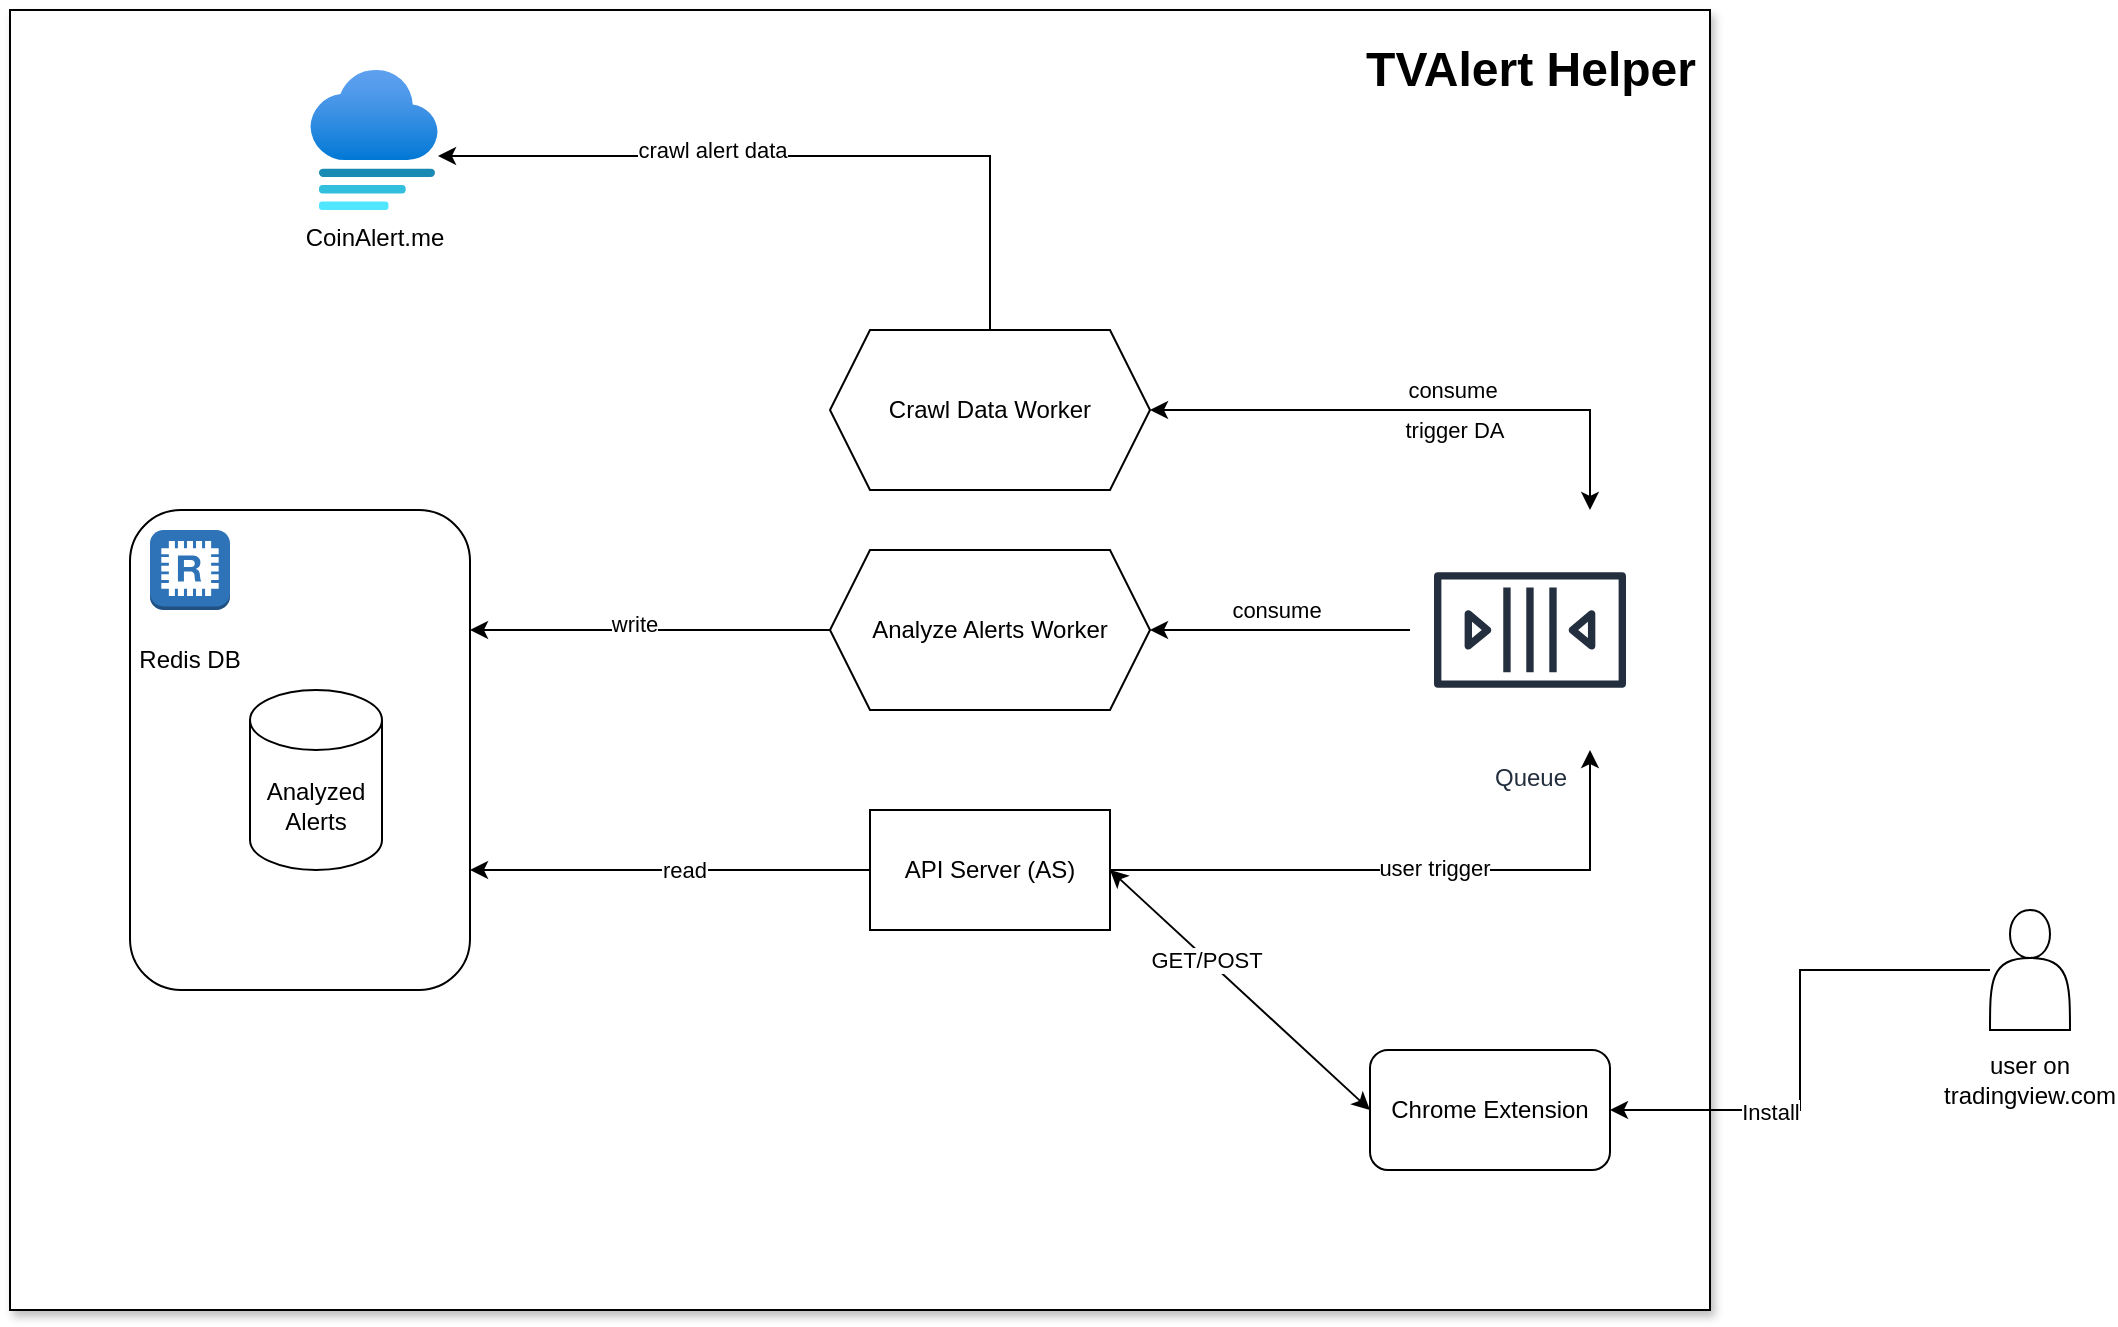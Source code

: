 <mxfile version="22.1.21" type="github">
  <diagram id="uRI4BPjh-oSYJNO2jy94" name="Page-1">
    <mxGraphModel dx="2172" dy="1515" grid="1" gridSize="10" guides="1" tooltips="1" connect="1" arrows="1" fold="1" page="1" pageScale="1" pageWidth="850" pageHeight="1100" math="0" shadow="0">
      <root>
        <mxCell id="0" />
        <mxCell id="1" parent="0" />
        <mxCell id="OT16slN5LOoRO3BBS933-55" value="" style="rounded=0;whiteSpace=wrap;html=1;shadow=1;" parent="1" vertex="1">
          <mxGeometry x="-100" y="20" width="850" height="650" as="geometry" />
        </mxCell>
        <mxCell id="OT16slN5LOoRO3BBS933-30" style="edgeStyle=orthogonalEdgeStyle;rounded=0;orthogonalLoop=1;jettySize=auto;html=1;entryX=1;entryY=0.75;entryDx=0;entryDy=0;" parent="1" source="OT16slN5LOoRO3BBS933-1" target="OT16slN5LOoRO3BBS933-23" edge="1">
          <mxGeometry relative="1" as="geometry" />
        </mxCell>
        <mxCell id="OT16slN5LOoRO3BBS933-31" value="read" style="edgeLabel;html=1;align=center;verticalAlign=middle;resizable=0;points=[];" parent="OT16slN5LOoRO3BBS933-30" vertex="1" connectable="0">
          <mxGeometry x="0.305" y="2" relative="1" as="geometry">
            <mxPoint x="37" y="-2" as="offset" />
          </mxGeometry>
        </mxCell>
        <mxCell id="OT16slN5LOoRO3BBS933-46" style="edgeStyle=orthogonalEdgeStyle;rounded=0;orthogonalLoop=1;jettySize=auto;html=1;" parent="1" source="OT16slN5LOoRO3BBS933-1" target="OT16slN5LOoRO3BBS933-38" edge="1">
          <mxGeometry relative="1" as="geometry">
            <Array as="points">
              <mxPoint x="690" y="450" />
            </Array>
          </mxGeometry>
        </mxCell>
        <mxCell id="OT16slN5LOoRO3BBS933-47" value="user trigger" style="edgeLabel;html=1;align=center;verticalAlign=middle;resizable=0;points=[];" parent="OT16slN5LOoRO3BBS933-46" vertex="1" connectable="0">
          <mxGeometry x="0.078" y="1" relative="1" as="geometry">
            <mxPoint as="offset" />
          </mxGeometry>
        </mxCell>
        <mxCell id="OT16slN5LOoRO3BBS933-1" value="API Server (AS)" style="rounded=0;whiteSpace=wrap;html=1;" parent="1" vertex="1">
          <mxGeometry x="330" y="420" width="120" height="60" as="geometry" />
        </mxCell>
        <mxCell id="OT16slN5LOoRO3BBS933-2" value="Crawl Data Worker" style="shape=hexagon;perimeter=hexagonPerimeter2;whiteSpace=wrap;html=1;fixedSize=1;" parent="1" vertex="1">
          <mxGeometry x="310" y="180" width="160" height="80" as="geometry" />
        </mxCell>
        <mxCell id="-y2cwl4BIzhlQSJ0X7tc-3" style="edgeStyle=orthogonalEdgeStyle;rounded=0;orthogonalLoop=1;jettySize=auto;html=1;entryX=1;entryY=0.25;entryDx=0;entryDy=0;" edge="1" parent="1" source="OT16slN5LOoRO3BBS933-3" target="OT16slN5LOoRO3BBS933-23">
          <mxGeometry relative="1" as="geometry" />
        </mxCell>
        <mxCell id="-y2cwl4BIzhlQSJ0X7tc-4" value="write" style="edgeLabel;html=1;align=center;verticalAlign=middle;resizable=0;points=[];" vertex="1" connectable="0" parent="-y2cwl4BIzhlQSJ0X7tc-3">
          <mxGeometry x="0.089" y="-3" relative="1" as="geometry">
            <mxPoint as="offset" />
          </mxGeometry>
        </mxCell>
        <mxCell id="OT16slN5LOoRO3BBS933-3" value="Analyze Alerts Worker" style="shape=hexagon;perimeter=hexagonPerimeter2;whiteSpace=wrap;html=1;fixedSize=1;" parent="1" vertex="1">
          <mxGeometry x="310" y="290" width="160" height="80" as="geometry" />
        </mxCell>
        <mxCell id="OT16slN5LOoRO3BBS933-4" value="Chrome Extension" style="rounded=1;whiteSpace=wrap;html=1;" parent="1" vertex="1">
          <mxGeometry x="580" y="540" width="120" height="60" as="geometry" />
        </mxCell>
        <mxCell id="OT16slN5LOoRO3BBS933-8" value="" style="group" parent="1" vertex="1" connectable="0">
          <mxGeometry x="880" y="470" width="60" height="100" as="geometry" />
        </mxCell>
        <mxCell id="OT16slN5LOoRO3BBS933-6" value="" style="shape=actor;whiteSpace=wrap;html=1;" parent="OT16slN5LOoRO3BBS933-8" vertex="1">
          <mxGeometry x="10" width="40" height="60" as="geometry" />
        </mxCell>
        <mxCell id="OT16slN5LOoRO3BBS933-7" value="user on tradingview.com" style="text;html=1;strokeColor=none;fillColor=none;align=center;verticalAlign=middle;whiteSpace=wrap;rounded=0;" parent="OT16slN5LOoRO3BBS933-8" vertex="1">
          <mxGeometry y="70" width="60" height="30" as="geometry" />
        </mxCell>
        <mxCell id="OT16slN5LOoRO3BBS933-11" value="" style="endArrow=classic;startArrow=classic;html=1;rounded=0;entryX=0;entryY=0.5;entryDx=0;entryDy=0;exitX=1;exitY=0.5;exitDx=0;exitDy=0;" parent="1" source="OT16slN5LOoRO3BBS933-1" target="OT16slN5LOoRO3BBS933-4" edge="1">
          <mxGeometry width="50" height="50" relative="1" as="geometry">
            <mxPoint x="500" y="460" as="sourcePoint" />
            <mxPoint x="500" y="390" as="targetPoint" />
          </mxGeometry>
        </mxCell>
        <mxCell id="OT16slN5LOoRO3BBS933-12" value="GET/POST" style="edgeLabel;html=1;align=center;verticalAlign=middle;resizable=0;points=[];" parent="OT16slN5LOoRO3BBS933-11" vertex="1" connectable="0">
          <mxGeometry x="-0.259" y="-1" relative="1" as="geometry">
            <mxPoint as="offset" />
          </mxGeometry>
        </mxCell>
        <mxCell id="OT16slN5LOoRO3BBS933-14" value="CoinAlert.me" style="image;aspect=fixed;html=1;points=[];align=center;fontSize=12;image=img/lib/azure2/general/Website_Staging.svg;" parent="1" vertex="1">
          <mxGeometry x="50" y="50" width="64" height="70" as="geometry" />
        </mxCell>
        <mxCell id="OT16slN5LOoRO3BBS933-16" style="edgeStyle=orthogonalEdgeStyle;rounded=0;orthogonalLoop=1;jettySize=auto;html=1;entryX=1;entryY=0.614;entryDx=0;entryDy=0;entryPerimeter=0;exitX=0.5;exitY=0;exitDx=0;exitDy=0;" parent="1" source="OT16slN5LOoRO3BBS933-2" target="OT16slN5LOoRO3BBS933-14" edge="1">
          <mxGeometry relative="1" as="geometry" />
        </mxCell>
        <mxCell id="OT16slN5LOoRO3BBS933-17" value="crawl alert data" style="edgeLabel;html=1;align=center;verticalAlign=middle;resizable=0;points=[];" parent="OT16slN5LOoRO3BBS933-16" vertex="1" connectable="0">
          <mxGeometry x="0.247" y="-3" relative="1" as="geometry">
            <mxPoint as="offset" />
          </mxGeometry>
        </mxCell>
        <mxCell id="OT16slN5LOoRO3BBS933-9" style="edgeStyle=orthogonalEdgeStyle;rounded=0;orthogonalLoop=1;jettySize=auto;html=1;entryX=1;entryY=0.5;entryDx=0;entryDy=0;" parent="1" source="OT16slN5LOoRO3BBS933-6" target="OT16slN5LOoRO3BBS933-4" edge="1">
          <mxGeometry relative="1" as="geometry">
            <mxPoint x="800" y="330" as="targetPoint" />
          </mxGeometry>
        </mxCell>
        <mxCell id="OT16slN5LOoRO3BBS933-10" value="Install" style="edgeLabel;html=1;align=center;verticalAlign=middle;resizable=0;points=[];" parent="OT16slN5LOoRO3BBS933-9" vertex="1" connectable="0">
          <mxGeometry x="0.389" y="1" relative="1" as="geometry">
            <mxPoint as="offset" />
          </mxGeometry>
        </mxCell>
        <mxCell id="OT16slN5LOoRO3BBS933-44" style="edgeStyle=orthogonalEdgeStyle;rounded=0;orthogonalLoop=1;jettySize=auto;html=1;entryX=1;entryY=0.5;entryDx=0;entryDy=0;" parent="1" source="OT16slN5LOoRO3BBS933-38" target="OT16slN5LOoRO3BBS933-3" edge="1">
          <mxGeometry relative="1" as="geometry" />
        </mxCell>
        <mxCell id="OT16slN5LOoRO3BBS933-53" value="consume" style="edgeLabel;html=1;align=center;verticalAlign=middle;resizable=0;points=[];" parent="OT16slN5LOoRO3BBS933-44" vertex="1" connectable="0">
          <mxGeometry x="0.031" y="3" relative="1" as="geometry">
            <mxPoint y="-13" as="offset" />
          </mxGeometry>
        </mxCell>
        <mxCell id="OT16slN5LOoRO3BBS933-38" value="Queue" style="sketch=0;outlineConnect=0;fontColor=#232F3E;gradientColor=none;strokeColor=#232F3E;fillColor=#ffffff;dashed=0;verticalLabelPosition=bottom;verticalAlign=top;align=center;html=1;fontSize=12;fontStyle=0;aspect=fixed;shape=mxgraph.aws4.resourceIcon;resIcon=mxgraph.aws4.queue;" parent="1" vertex="1">
          <mxGeometry x="600" y="270" width="120" height="120" as="geometry" />
        </mxCell>
        <mxCell id="OT16slN5LOoRO3BBS933-50" value="" style="endArrow=classic;startArrow=classic;html=1;rounded=0;exitX=1;exitY=0.5;exitDx=0;exitDy=0;edgeStyle=orthogonalEdgeStyle;" parent="1" source="OT16slN5LOoRO3BBS933-2" target="OT16slN5LOoRO3BBS933-38" edge="1">
          <mxGeometry width="50" height="50" relative="1" as="geometry">
            <mxPoint x="440" y="410" as="sourcePoint" />
            <mxPoint x="490" y="360" as="targetPoint" />
            <Array as="points">
              <mxPoint x="690" y="220" />
            </Array>
          </mxGeometry>
        </mxCell>
        <mxCell id="OT16slN5LOoRO3BBS933-51" value="consume" style="edgeLabel;html=1;align=center;verticalAlign=middle;resizable=0;points=[];" parent="OT16slN5LOoRO3BBS933-50" vertex="1" connectable="0">
          <mxGeometry x="0.367" y="-2" relative="1" as="geometry">
            <mxPoint x="-34" y="-12" as="offset" />
          </mxGeometry>
        </mxCell>
        <mxCell id="OT16slN5LOoRO3BBS933-52" value="trigger DA" style="edgeLabel;html=1;align=center;verticalAlign=middle;resizable=0;points=[];" parent="OT16slN5LOoRO3BBS933-50" vertex="1" connectable="0">
          <mxGeometry x="0.442" y="3" relative="1" as="geometry">
            <mxPoint x="-43" y="13" as="offset" />
          </mxGeometry>
        </mxCell>
        <mxCell id="OT16slN5LOoRO3BBS933-56" value="TVAlert Helper" style="text;strokeColor=none;fillColor=none;html=1;fontSize=24;fontStyle=1;verticalAlign=middle;align=center;" parent="1" vertex="1">
          <mxGeometry x="610" y="30" width="100" height="40" as="geometry" />
        </mxCell>
        <mxCell id="OT16slN5LOoRO3BBS933-23" value="" style="rounded=1;whiteSpace=wrap;html=1;" parent="1" vertex="1">
          <mxGeometry x="-40" y="270" width="170" height="240" as="geometry" />
        </mxCell>
        <mxCell id="OT16slN5LOoRO3BBS933-26" value="Redis DB" style="text;html=1;strokeColor=none;fillColor=none;align=center;verticalAlign=middle;whiteSpace=wrap;rounded=0;" parent="1" vertex="1">
          <mxGeometry x="-40" y="330" width="60" height="30" as="geometry" />
        </mxCell>
        <mxCell id="OT16slN5LOoRO3BBS933-27" value="Analyzed Alerts" style="shape=cylinder3;whiteSpace=wrap;html=1;boundedLbl=1;backgroundOutline=1;size=15;" parent="1" vertex="1">
          <mxGeometry x="20" y="360" width="66" height="90" as="geometry" />
        </mxCell>
        <mxCell id="-y2cwl4BIzhlQSJ0X7tc-1" value="" style="outlineConnect=0;dashed=0;verticalLabelPosition=bottom;verticalAlign=top;align=center;html=1;shape=mxgraph.aws3.redis;fillColor=#2E73B8;gradientColor=none;" vertex="1" parent="1">
          <mxGeometry x="-30" y="280" width="40" height="40" as="geometry" />
        </mxCell>
      </root>
    </mxGraphModel>
  </diagram>
</mxfile>
